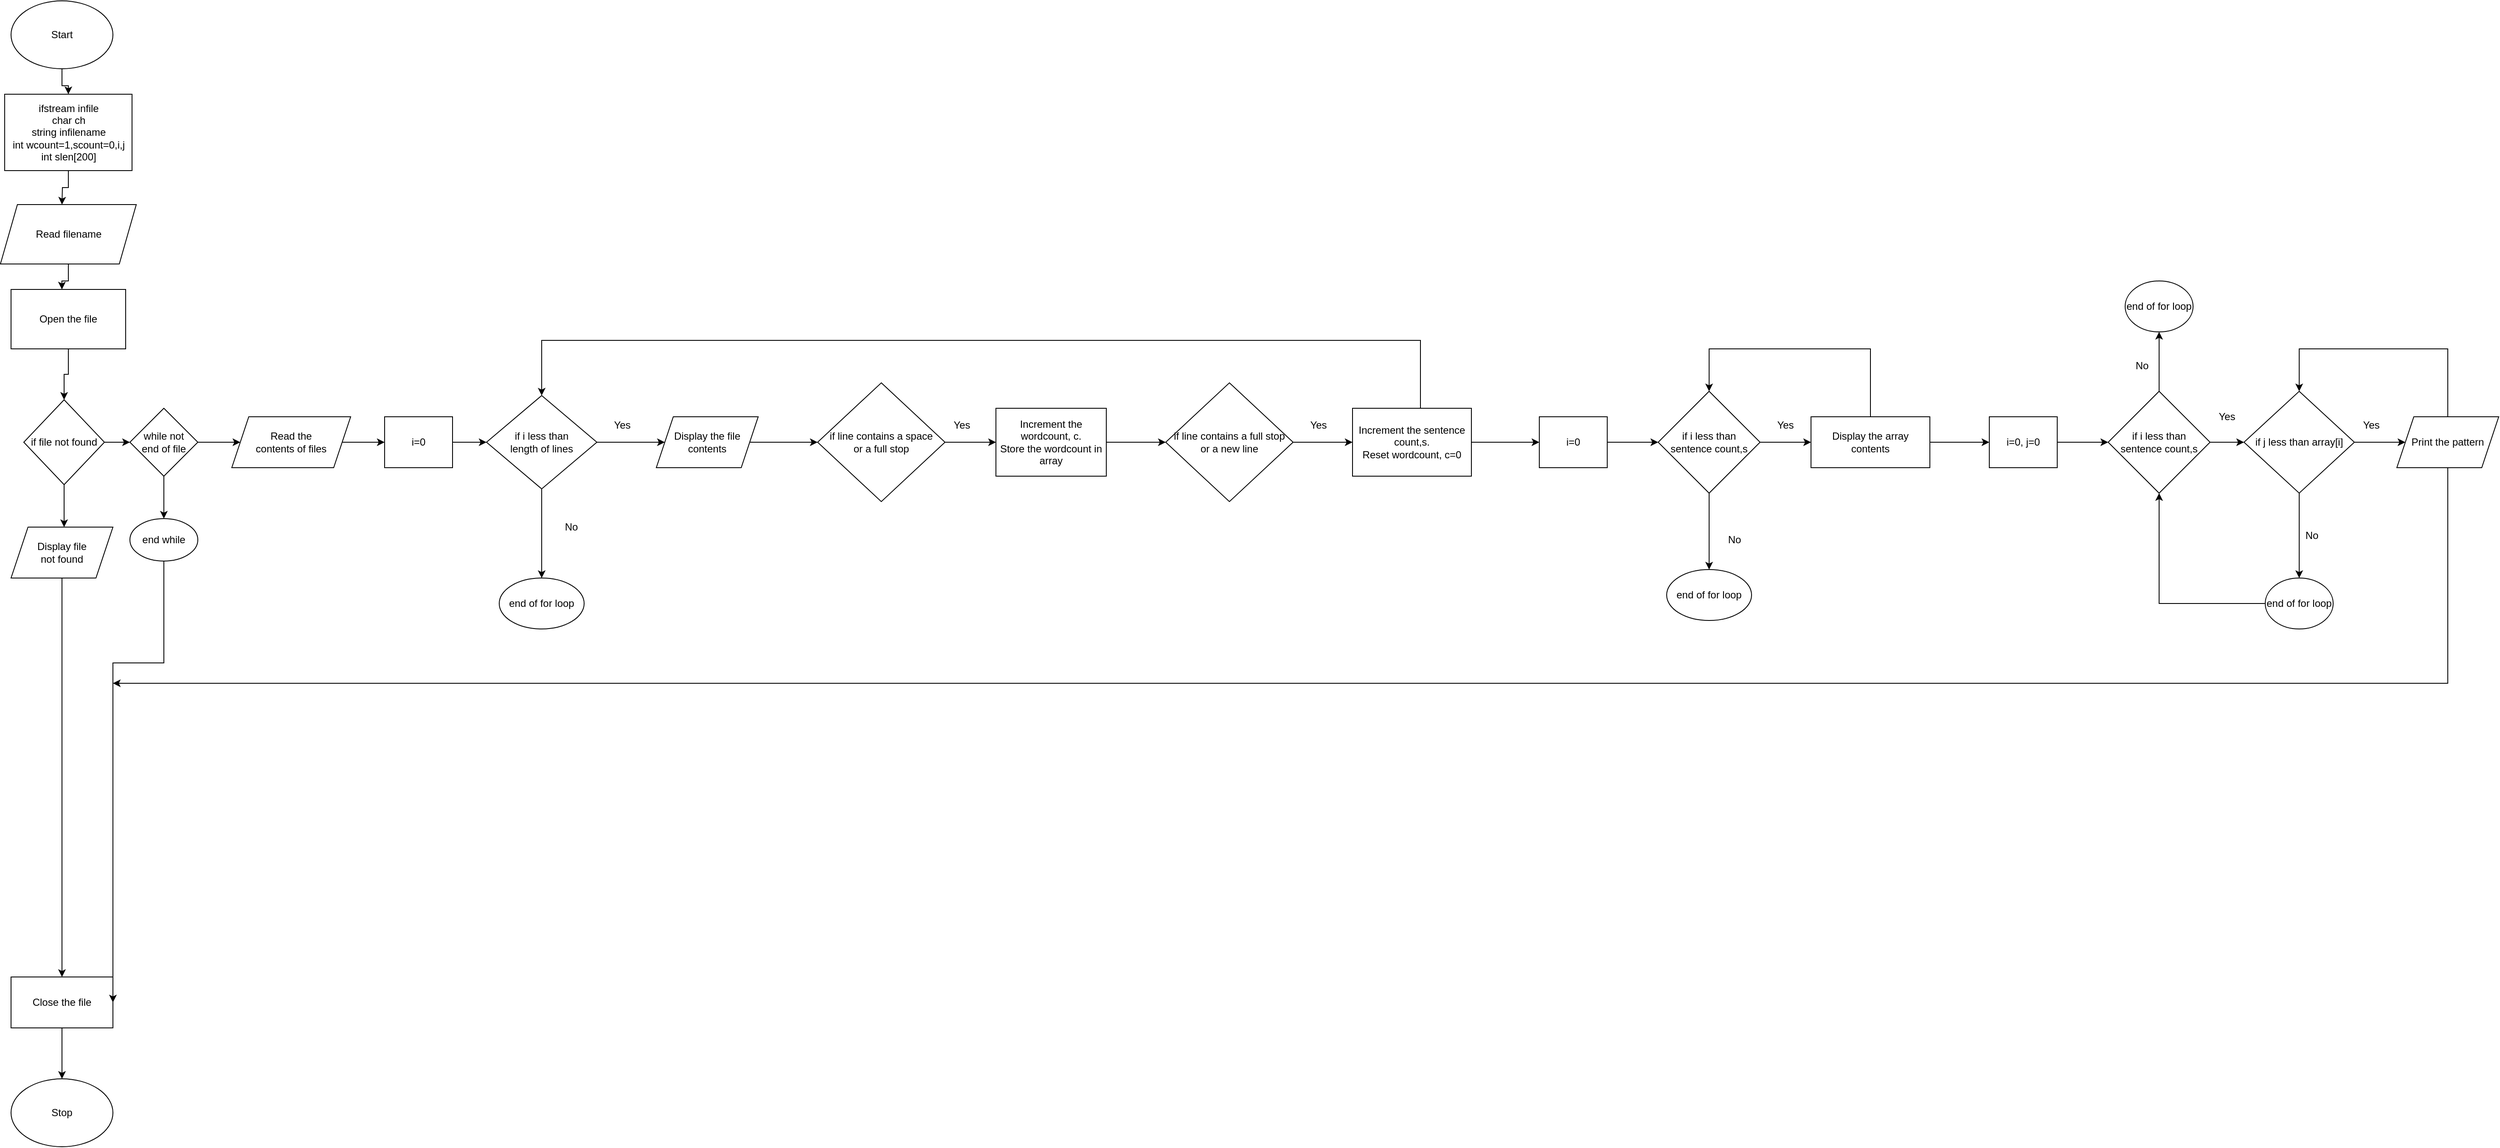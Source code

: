 <mxfile version="15.1.1" type="device"><diagram id="C5RBs43oDa-KdzZeNtuy" name="Page-1"><mxGraphModel dx="1021" dy="567" grid="1" gridSize="10" guides="1" tooltips="1" connect="1" arrows="1" fold="1" page="1" pageScale="1" pageWidth="827" pageHeight="1169" math="0" shadow="0"><root><mxCell id="WIyWlLk6GJQsqaUBKTNV-0"/><mxCell id="WIyWlLk6GJQsqaUBKTNV-1" parent="WIyWlLk6GJQsqaUBKTNV-0"/><mxCell id="c20DfeqCoUpHwyHNjwy--6" style="edgeStyle=orthogonalEdgeStyle;rounded=0;orthogonalLoop=1;jettySize=auto;html=1;entryX=0.5;entryY=0;entryDx=0;entryDy=0;" parent="WIyWlLk6GJQsqaUBKTNV-1" source="c20DfeqCoUpHwyHNjwy--0" target="c20DfeqCoUpHwyHNjwy--2" edge="1"><mxGeometry relative="1" as="geometry"/></mxCell><mxCell id="c20DfeqCoUpHwyHNjwy--0" value="Start" style="ellipse;whiteSpace=wrap;html=1;" parent="WIyWlLk6GJQsqaUBKTNV-1" vertex="1"><mxGeometry x="320" y="10" width="120" height="80" as="geometry"/></mxCell><mxCell id="c20DfeqCoUpHwyHNjwy--1" value="Stop" style="ellipse;whiteSpace=wrap;html=1;" parent="WIyWlLk6GJQsqaUBKTNV-1" vertex="1"><mxGeometry x="320" y="1280" width="120" height="80" as="geometry"/></mxCell><mxCell id="c20DfeqCoUpHwyHNjwy--7" style="edgeStyle=orthogonalEdgeStyle;rounded=0;orthogonalLoop=1;jettySize=auto;html=1;" parent="WIyWlLk6GJQsqaUBKTNV-1" source="c20DfeqCoUpHwyHNjwy--2" edge="1"><mxGeometry relative="1" as="geometry"><mxPoint x="380" y="250" as="targetPoint"/></mxGeometry></mxCell><mxCell id="c20DfeqCoUpHwyHNjwy--2" value="&lt;div&gt;ifstream infile&lt;/div&gt;&lt;div&gt;char ch&lt;/div&gt;&lt;div&gt;string infilename&lt;/div&gt;&lt;div&gt;int wcount=1,scount=0,i,j&lt;/div&gt;&lt;div&gt;int slen[200]&lt;/div&gt;" style="rounded=0;whiteSpace=wrap;html=1;" parent="WIyWlLk6GJQsqaUBKTNV-1" vertex="1"><mxGeometry x="312.5" y="120" width="150" height="90" as="geometry"/></mxCell><mxCell id="c20DfeqCoUpHwyHNjwy--17" style="edgeStyle=orthogonalEdgeStyle;rounded=0;orthogonalLoop=1;jettySize=auto;html=1;entryX=0.444;entryY=0;entryDx=0;entryDy=0;entryPerimeter=0;" parent="WIyWlLk6GJQsqaUBKTNV-1" source="c20DfeqCoUpHwyHNjwy--4" target="c20DfeqCoUpHwyHNjwy--5" edge="1"><mxGeometry relative="1" as="geometry"/></mxCell><mxCell id="c20DfeqCoUpHwyHNjwy--4" value="Read filename" style="shape=parallelogram;perimeter=parallelogramPerimeter;whiteSpace=wrap;html=1;fixedSize=1;" parent="WIyWlLk6GJQsqaUBKTNV-1" vertex="1"><mxGeometry x="307.5" y="250" width="160" height="70" as="geometry"/></mxCell><mxCell id="c20DfeqCoUpHwyHNjwy--18" style="edgeStyle=orthogonalEdgeStyle;rounded=0;orthogonalLoop=1;jettySize=auto;html=1;entryX=0.5;entryY=0;entryDx=0;entryDy=0;" parent="WIyWlLk6GJQsqaUBKTNV-1" source="c20DfeqCoUpHwyHNjwy--5" target="c20DfeqCoUpHwyHNjwy--9" edge="1"><mxGeometry relative="1" as="geometry"/></mxCell><mxCell id="c20DfeqCoUpHwyHNjwy--5" value="Open the file" style="rounded=0;whiteSpace=wrap;html=1;" parent="WIyWlLk6GJQsqaUBKTNV-1" vertex="1"><mxGeometry x="320" y="350" width="135" height="70" as="geometry"/></mxCell><mxCell id="c20DfeqCoUpHwyHNjwy--10" style="edgeStyle=orthogonalEdgeStyle;rounded=0;orthogonalLoop=1;jettySize=auto;html=1;" parent="WIyWlLk6GJQsqaUBKTNV-1" source="c20DfeqCoUpHwyHNjwy--9" edge="1"><mxGeometry relative="1" as="geometry"><mxPoint x="382.5" y="630" as="targetPoint"/></mxGeometry></mxCell><mxCell id="c20DfeqCoUpHwyHNjwy--11" style="edgeStyle=orthogonalEdgeStyle;rounded=0;orthogonalLoop=1;jettySize=auto;html=1;" parent="WIyWlLk6GJQsqaUBKTNV-1" source="c20DfeqCoUpHwyHNjwy--9" edge="1"><mxGeometry relative="1" as="geometry"><mxPoint x="460" y="530" as="targetPoint"/></mxGeometry></mxCell><mxCell id="c20DfeqCoUpHwyHNjwy--9" value="if file not found " style="rhombus;whiteSpace=wrap;html=1;" parent="WIyWlLk6GJQsqaUBKTNV-1" vertex="1"><mxGeometry x="335" y="480" width="95" height="100" as="geometry"/></mxCell><mxCell id="c20DfeqCoUpHwyHNjwy--16" style="edgeStyle=orthogonalEdgeStyle;rounded=0;orthogonalLoop=1;jettySize=auto;html=1;entryX=0.5;entryY=0;entryDx=0;entryDy=0;" parent="WIyWlLk6GJQsqaUBKTNV-1" source="c20DfeqCoUpHwyHNjwy--12" target="c20DfeqCoUpHwyHNjwy--13" edge="1"><mxGeometry relative="1" as="geometry"/></mxCell><mxCell id="c20DfeqCoUpHwyHNjwy--12" value="Display file &lt;br&gt;not found" style="shape=parallelogram;perimeter=parallelogramPerimeter;whiteSpace=wrap;html=1;fixedSize=1;" parent="WIyWlLk6GJQsqaUBKTNV-1" vertex="1"><mxGeometry x="320" y="630" width="120" height="60" as="geometry"/></mxCell><mxCell id="c20DfeqCoUpHwyHNjwy--15" style="edgeStyle=orthogonalEdgeStyle;rounded=0;orthogonalLoop=1;jettySize=auto;html=1;entryX=0.5;entryY=0;entryDx=0;entryDy=0;" parent="WIyWlLk6GJQsqaUBKTNV-1" source="c20DfeqCoUpHwyHNjwy--13" target="c20DfeqCoUpHwyHNjwy--1" edge="1"><mxGeometry relative="1" as="geometry"/></mxCell><mxCell id="c20DfeqCoUpHwyHNjwy--13" value="Close the file" style="rounded=0;whiteSpace=wrap;html=1;" parent="WIyWlLk6GJQsqaUBKTNV-1" vertex="1"><mxGeometry x="320" y="1160" width="120" height="60" as="geometry"/></mxCell><mxCell id="c20DfeqCoUpHwyHNjwy--20" style="edgeStyle=orthogonalEdgeStyle;rounded=0;orthogonalLoop=1;jettySize=auto;html=1;entryX=0;entryY=0.5;entryDx=0;entryDy=0;" parent="WIyWlLk6GJQsqaUBKTNV-1" source="c20DfeqCoUpHwyHNjwy--19" target="c20DfeqCoUpHwyHNjwy--21" edge="1"><mxGeometry relative="1" as="geometry"><mxPoint x="690" y="530" as="targetPoint"/></mxGeometry></mxCell><mxCell id="c20DfeqCoUpHwyHNjwy--19" value="&lt;div&gt;Read the &lt;br&gt;&lt;/div&gt;&lt;div&gt;contents of files&lt;/div&gt;" style="shape=parallelogram;perimeter=parallelogramPerimeter;whiteSpace=wrap;html=1;fixedSize=1;" parent="WIyWlLk6GJQsqaUBKTNV-1" vertex="1"><mxGeometry x="580" y="500" width="140" height="60" as="geometry"/></mxCell><mxCell id="c20DfeqCoUpHwyHNjwy--22" style="edgeStyle=orthogonalEdgeStyle;rounded=0;orthogonalLoop=1;jettySize=auto;html=1;entryX=0;entryY=0.5;entryDx=0;entryDy=0;" parent="WIyWlLk6GJQsqaUBKTNV-1" source="c20DfeqCoUpHwyHNjwy--21" target="c20DfeqCoUpHwyHNjwy--25" edge="1"><mxGeometry relative="1" as="geometry"><mxPoint x="870" y="530" as="targetPoint"/></mxGeometry></mxCell><mxCell id="c20DfeqCoUpHwyHNjwy--21" value="i=0" style="rounded=0;whiteSpace=wrap;html=1;" parent="WIyWlLk6GJQsqaUBKTNV-1" vertex="1"><mxGeometry x="760" y="500" width="80" height="60" as="geometry"/></mxCell><mxCell id="c20DfeqCoUpHwyHNjwy--28" style="edgeStyle=orthogonalEdgeStyle;rounded=0;orthogonalLoop=1;jettySize=auto;html=1;" parent="WIyWlLk6GJQsqaUBKTNV-1" source="c20DfeqCoUpHwyHNjwy--24" edge="1"><mxGeometry relative="1" as="geometry"><mxPoint x="1270" y="530" as="targetPoint"/></mxGeometry></mxCell><mxCell id="c20DfeqCoUpHwyHNjwy--24" value="Display the file contents" style="shape=parallelogram;perimeter=parallelogramPerimeter;whiteSpace=wrap;html=1;fixedSize=1;" parent="WIyWlLk6GJQsqaUBKTNV-1" vertex="1"><mxGeometry x="1080" y="500" width="120" height="60" as="geometry"/></mxCell><mxCell id="c20DfeqCoUpHwyHNjwy--26" style="edgeStyle=orthogonalEdgeStyle;rounded=0;orthogonalLoop=1;jettySize=auto;html=1;entryX=0;entryY=0.5;entryDx=0;entryDy=0;" parent="WIyWlLk6GJQsqaUBKTNV-1" source="c20DfeqCoUpHwyHNjwy--25" target="c20DfeqCoUpHwyHNjwy--24" edge="1"><mxGeometry relative="1" as="geometry"/></mxCell><mxCell id="c20DfeqCoUpHwyHNjwy--27" style="edgeStyle=orthogonalEdgeStyle;rounded=0;orthogonalLoop=1;jettySize=auto;html=1;" parent="WIyWlLk6GJQsqaUBKTNV-1" source="c20DfeqCoUpHwyHNjwy--25" edge="1"><mxGeometry relative="1" as="geometry"><mxPoint x="945" y="690" as="targetPoint"/><Array as="points"><mxPoint x="945" y="690"/></Array></mxGeometry></mxCell><mxCell id="c20DfeqCoUpHwyHNjwy--25" value="&lt;div&gt;if i less than &lt;br&gt;&lt;/div&gt;&lt;div&gt;length of lines&lt;/div&gt;" style="rhombus;whiteSpace=wrap;html=1;" parent="WIyWlLk6GJQsqaUBKTNV-1" vertex="1"><mxGeometry x="880" y="475" width="130" height="110" as="geometry"/></mxCell><mxCell id="c20DfeqCoUpHwyHNjwy--30" style="edgeStyle=orthogonalEdgeStyle;rounded=0;orthogonalLoop=1;jettySize=auto;html=1;" parent="WIyWlLk6GJQsqaUBKTNV-1" source="c20DfeqCoUpHwyHNjwy--29" edge="1"><mxGeometry relative="1" as="geometry"><mxPoint x="1480" y="530" as="targetPoint"/></mxGeometry></mxCell><mxCell id="c20DfeqCoUpHwyHNjwy--29" value="&lt;div&gt;if line contains a space &lt;br&gt;&lt;/div&gt;&lt;div&gt;or a full stop&lt;br&gt;&lt;/div&gt;" style="rhombus;whiteSpace=wrap;html=1;" parent="WIyWlLk6GJQsqaUBKTNV-1" vertex="1"><mxGeometry x="1270" y="460" width="150" height="140" as="geometry"/></mxCell><mxCell id="c20DfeqCoUpHwyHNjwy--32" style="edgeStyle=orthogonalEdgeStyle;rounded=0;orthogonalLoop=1;jettySize=auto;html=1;" parent="WIyWlLk6GJQsqaUBKTNV-1" source="c20DfeqCoUpHwyHNjwy--31" edge="1"><mxGeometry relative="1" as="geometry"><mxPoint x="1680" y="530" as="targetPoint"/></mxGeometry></mxCell><mxCell id="c20DfeqCoUpHwyHNjwy--31" value="&lt;div&gt;Increment the wordcount, c.&lt;/div&gt;&lt;div&gt;Store the wordcount in array&lt;br&gt;&lt;/div&gt;" style="rounded=0;whiteSpace=wrap;html=1;" parent="WIyWlLk6GJQsqaUBKTNV-1" vertex="1"><mxGeometry x="1480" y="490" width="130" height="80" as="geometry"/></mxCell><mxCell id="c20DfeqCoUpHwyHNjwy--34" style="edgeStyle=orthogonalEdgeStyle;rounded=0;orthogonalLoop=1;jettySize=auto;html=1;" parent="WIyWlLk6GJQsqaUBKTNV-1" source="c20DfeqCoUpHwyHNjwy--33" edge="1"><mxGeometry relative="1" as="geometry"><mxPoint x="1900" y="530" as="targetPoint"/></mxGeometry></mxCell><mxCell id="c20DfeqCoUpHwyHNjwy--33" value="&lt;div&gt;if line contains a full stop &lt;br&gt;&lt;/div&gt;&lt;div&gt;or a new line&lt;br&gt;&lt;/div&gt;" style="rhombus;whiteSpace=wrap;html=1;" parent="WIyWlLk6GJQsqaUBKTNV-1" vertex="1"><mxGeometry x="1680" y="460" width="150" height="140" as="geometry"/></mxCell><mxCell id="c20DfeqCoUpHwyHNjwy--36" style="edgeStyle=orthogonalEdgeStyle;rounded=0;orthogonalLoop=1;jettySize=auto;html=1;" parent="WIyWlLk6GJQsqaUBKTNV-1" source="c20DfeqCoUpHwyHNjwy--35" edge="1"><mxGeometry relative="1" as="geometry"><mxPoint x="2120" y="530" as="targetPoint"/></mxGeometry></mxCell><mxCell id="c20DfeqCoUpHwyHNjwy--87" style="edgeStyle=orthogonalEdgeStyle;rounded=0;orthogonalLoop=1;jettySize=auto;html=1;entryX=0.5;entryY=0;entryDx=0;entryDy=0;" parent="WIyWlLk6GJQsqaUBKTNV-1" source="c20DfeqCoUpHwyHNjwy--35" target="c20DfeqCoUpHwyHNjwy--25" edge="1"><mxGeometry relative="1" as="geometry"><Array as="points"><mxPoint x="1980" y="410"/><mxPoint x="945" y="410"/></Array></mxGeometry></mxCell><mxCell id="c20DfeqCoUpHwyHNjwy--35" value="&lt;div&gt;Increment the sentence count,s.&lt;/div&gt;&lt;div&gt;Reset wordcount, c=0&lt;br&gt;&lt;/div&gt;" style="rounded=0;whiteSpace=wrap;html=1;" parent="WIyWlLk6GJQsqaUBKTNV-1" vertex="1"><mxGeometry x="1900" y="490" width="140" height="80" as="geometry"/></mxCell><mxCell id="c20DfeqCoUpHwyHNjwy--38" style="edgeStyle=orthogonalEdgeStyle;rounded=0;orthogonalLoop=1;jettySize=auto;html=1;" parent="WIyWlLk6GJQsqaUBKTNV-1" source="c20DfeqCoUpHwyHNjwy--37" edge="1"><mxGeometry relative="1" as="geometry"><mxPoint x="2260" y="530" as="targetPoint"/></mxGeometry></mxCell><mxCell id="c20DfeqCoUpHwyHNjwy--37" value="&lt;div&gt;i=0&lt;/div&gt;" style="rounded=0;whiteSpace=wrap;html=1;" parent="WIyWlLk6GJQsqaUBKTNV-1" vertex="1"><mxGeometry x="2120" y="500" width="80" height="60" as="geometry"/></mxCell><mxCell id="c20DfeqCoUpHwyHNjwy--41" style="edgeStyle=orthogonalEdgeStyle;rounded=0;orthogonalLoop=1;jettySize=auto;html=1;" parent="WIyWlLk6GJQsqaUBKTNV-1" source="c20DfeqCoUpHwyHNjwy--39" edge="1"><mxGeometry relative="1" as="geometry"><mxPoint x="2440" y="530" as="targetPoint"/></mxGeometry></mxCell><mxCell id="c20DfeqCoUpHwyHNjwy--81" style="edgeStyle=orthogonalEdgeStyle;rounded=0;orthogonalLoop=1;jettySize=auto;html=1;entryX=0.5;entryY=0;entryDx=0;entryDy=0;" parent="WIyWlLk6GJQsqaUBKTNV-1" source="c20DfeqCoUpHwyHNjwy--39" target="c20DfeqCoUpHwyHNjwy--80" edge="1"><mxGeometry relative="1" as="geometry"/></mxCell><mxCell id="c20DfeqCoUpHwyHNjwy--39" value="&lt;div&gt;if i less than &lt;br&gt;&lt;/div&gt;&lt;div&gt;sentence count,s&lt;/div&gt;" style="rhombus;whiteSpace=wrap;html=1;" parent="WIyWlLk6GJQsqaUBKTNV-1" vertex="1"><mxGeometry x="2260" y="470" width="120" height="120" as="geometry"/></mxCell><mxCell id="c20DfeqCoUpHwyHNjwy--42" style="edgeStyle=orthogonalEdgeStyle;rounded=0;orthogonalLoop=1;jettySize=auto;html=1;" parent="WIyWlLk6GJQsqaUBKTNV-1" source="c20DfeqCoUpHwyHNjwy--40" edge="1"><mxGeometry relative="1" as="geometry"><mxPoint x="2650" y="530" as="targetPoint"/></mxGeometry></mxCell><mxCell id="c20DfeqCoUpHwyHNjwy--88" style="edgeStyle=orthogonalEdgeStyle;rounded=0;orthogonalLoop=1;jettySize=auto;html=1;entryX=0.5;entryY=0;entryDx=0;entryDy=0;" parent="WIyWlLk6GJQsqaUBKTNV-1" source="c20DfeqCoUpHwyHNjwy--40" target="c20DfeqCoUpHwyHNjwy--39" edge="1"><mxGeometry relative="1" as="geometry"><Array as="points"><mxPoint x="2510" y="420"/><mxPoint x="2320" y="420"/></Array></mxGeometry></mxCell><mxCell id="c20DfeqCoUpHwyHNjwy--40" value="Display the array contents" style="rounded=0;whiteSpace=wrap;html=1;" parent="WIyWlLk6GJQsqaUBKTNV-1" vertex="1"><mxGeometry x="2440" y="500" width="140" height="60" as="geometry"/></mxCell><mxCell id="c20DfeqCoUpHwyHNjwy--56" style="edgeStyle=orthogonalEdgeStyle;rounded=0;orthogonalLoop=1;jettySize=auto;html=1;entryX=0;entryY=0.5;entryDx=0;entryDy=0;" parent="WIyWlLk6GJQsqaUBKTNV-1" source="c20DfeqCoUpHwyHNjwy--43" target="c20DfeqCoUpHwyHNjwy--55" edge="1"><mxGeometry relative="1" as="geometry"/></mxCell><mxCell id="c20DfeqCoUpHwyHNjwy--43" value="i=0, j=0" style="rounded=0;whiteSpace=wrap;html=1;" parent="WIyWlLk6GJQsqaUBKTNV-1" vertex="1"><mxGeometry x="2650" y="500" width="80" height="60" as="geometry"/></mxCell><mxCell id="c20DfeqCoUpHwyHNjwy--45" style="edgeStyle=orthogonalEdgeStyle;rounded=0;orthogonalLoop=1;jettySize=auto;html=1;entryX=0;entryY=0.5;entryDx=0;entryDy=0;" parent="WIyWlLk6GJQsqaUBKTNV-1" source="c20DfeqCoUpHwyHNjwy--44" target="c20DfeqCoUpHwyHNjwy--19" edge="1"><mxGeometry relative="1" as="geometry"/></mxCell><mxCell id="c20DfeqCoUpHwyHNjwy--46" style="edgeStyle=orthogonalEdgeStyle;rounded=0;orthogonalLoop=1;jettySize=auto;html=1;" parent="WIyWlLk6GJQsqaUBKTNV-1" source="c20DfeqCoUpHwyHNjwy--44" edge="1"><mxGeometry relative="1" as="geometry"><mxPoint x="500" y="620" as="targetPoint"/></mxGeometry></mxCell><mxCell id="c20DfeqCoUpHwyHNjwy--44" value="&lt;div&gt;while not &lt;br&gt;&lt;/div&gt;&lt;div&gt;end of file&lt;/div&gt;" style="rhombus;whiteSpace=wrap;html=1;" parent="WIyWlLk6GJQsqaUBKTNV-1" vertex="1"><mxGeometry x="460" y="490" width="80" height="80" as="geometry"/></mxCell><mxCell id="c20DfeqCoUpHwyHNjwy--49" style="edgeStyle=orthogonalEdgeStyle;rounded=0;orthogonalLoop=1;jettySize=auto;html=1;entryX=1;entryY=0.5;entryDx=0;entryDy=0;" parent="WIyWlLk6GJQsqaUBKTNV-1" source="c20DfeqCoUpHwyHNjwy--47" target="c20DfeqCoUpHwyHNjwy--13" edge="1"><mxGeometry relative="1" as="geometry"><mxPoint x="460" y="805" as="targetPoint"/><Array as="points"><mxPoint x="500" y="790"/></Array></mxGeometry></mxCell><mxCell id="c20DfeqCoUpHwyHNjwy--47" value="end while" style="ellipse;whiteSpace=wrap;html=1;" parent="WIyWlLk6GJQsqaUBKTNV-1" vertex="1"><mxGeometry x="460" y="620" width="80" height="50" as="geometry"/></mxCell><mxCell id="c20DfeqCoUpHwyHNjwy--61" style="edgeStyle=orthogonalEdgeStyle;rounded=0;orthogonalLoop=1;jettySize=auto;html=1;entryX=0;entryY=0.5;entryDx=0;entryDy=0;" parent="WIyWlLk6GJQsqaUBKTNV-1" source="c20DfeqCoUpHwyHNjwy--53" target="c20DfeqCoUpHwyHNjwy--60" edge="1"><mxGeometry relative="1" as="geometry"/></mxCell><mxCell id="c20DfeqCoUpHwyHNjwy--91" style="edgeStyle=orthogonalEdgeStyle;rounded=0;orthogonalLoop=1;jettySize=auto;html=1;entryX=0.5;entryY=0;entryDx=0;entryDy=0;" parent="WIyWlLk6GJQsqaUBKTNV-1" source="c20DfeqCoUpHwyHNjwy--53" target="c20DfeqCoUpHwyHNjwy--90" edge="1"><mxGeometry relative="1" as="geometry"/></mxCell><mxCell id="c20DfeqCoUpHwyHNjwy--53" value="if j less than array[i]" style="rhombus;whiteSpace=wrap;html=1;" parent="WIyWlLk6GJQsqaUBKTNV-1" vertex="1"><mxGeometry x="2950" y="470" width="130" height="120" as="geometry"/></mxCell><mxCell id="c20DfeqCoUpHwyHNjwy--57" style="edgeStyle=orthogonalEdgeStyle;rounded=0;orthogonalLoop=1;jettySize=auto;html=1;entryX=0;entryY=0.5;entryDx=0;entryDy=0;" parent="WIyWlLk6GJQsqaUBKTNV-1" source="c20DfeqCoUpHwyHNjwy--55" target="c20DfeqCoUpHwyHNjwy--53" edge="1"><mxGeometry relative="1" as="geometry"/></mxCell><mxCell id="c20DfeqCoUpHwyHNjwy--93" style="edgeStyle=orthogonalEdgeStyle;rounded=0;orthogonalLoop=1;jettySize=auto;html=1;entryX=0.5;entryY=1;entryDx=0;entryDy=0;" parent="WIyWlLk6GJQsqaUBKTNV-1" source="c20DfeqCoUpHwyHNjwy--55" target="c20DfeqCoUpHwyHNjwy--58" edge="1"><mxGeometry relative="1" as="geometry"/></mxCell><mxCell id="c20DfeqCoUpHwyHNjwy--55" value="&lt;div&gt;if i less than &lt;br&gt;&lt;/div&gt;&lt;div&gt;sentence count,s&lt;/div&gt;" style="rhombus;whiteSpace=wrap;html=1;" parent="WIyWlLk6GJQsqaUBKTNV-1" vertex="1"><mxGeometry x="2790" y="470" width="120" height="120" as="geometry"/></mxCell><mxCell id="c20DfeqCoUpHwyHNjwy--58" value="end of for loop" style="ellipse;whiteSpace=wrap;html=1;" parent="WIyWlLk6GJQsqaUBKTNV-1" vertex="1"><mxGeometry x="2810" y="340" width="80" height="60" as="geometry"/></mxCell><mxCell id="c20DfeqCoUpHwyHNjwy--66" style="edgeStyle=orthogonalEdgeStyle;rounded=0;orthogonalLoop=1;jettySize=auto;html=1;" parent="WIyWlLk6GJQsqaUBKTNV-1" source="c20DfeqCoUpHwyHNjwy--60" edge="1"><mxGeometry relative="1" as="geometry"><mxPoint x="440" y="814" as="targetPoint"/><Array as="points"><mxPoint x="3190" y="814"/></Array></mxGeometry></mxCell><mxCell id="c20DfeqCoUpHwyHNjwy--89" style="edgeStyle=orthogonalEdgeStyle;rounded=0;orthogonalLoop=1;jettySize=auto;html=1;entryX=0.5;entryY=0;entryDx=0;entryDy=0;" parent="WIyWlLk6GJQsqaUBKTNV-1" source="c20DfeqCoUpHwyHNjwy--60" target="c20DfeqCoUpHwyHNjwy--53" edge="1"><mxGeometry relative="1" as="geometry"><Array as="points"><mxPoint x="3190" y="420"/><mxPoint x="3015" y="420"/></Array></mxGeometry></mxCell><mxCell id="c20DfeqCoUpHwyHNjwy--60" value="Print the pattern" style="shape=parallelogram;perimeter=parallelogramPerimeter;whiteSpace=wrap;html=1;fixedSize=1;" parent="WIyWlLk6GJQsqaUBKTNV-1" vertex="1"><mxGeometry x="3130" y="500" width="120" height="60" as="geometry"/></mxCell><mxCell id="c20DfeqCoUpHwyHNjwy--63" value="No" style="text;html=1;strokeColor=none;fillColor=none;align=center;verticalAlign=middle;whiteSpace=wrap;rounded=0;" parent="WIyWlLk6GJQsqaUBKTNV-1" vertex="1"><mxGeometry x="2810" y="430" width="40" height="20" as="geometry"/></mxCell><mxCell id="c20DfeqCoUpHwyHNjwy--64" value="No" style="text;html=1;strokeColor=none;fillColor=none;align=center;verticalAlign=middle;whiteSpace=wrap;rounded=0;" parent="WIyWlLk6GJQsqaUBKTNV-1" vertex="1"><mxGeometry x="3010" y="630" width="40" height="20" as="geometry"/></mxCell><mxCell id="c20DfeqCoUpHwyHNjwy--67" value="end of for loop" style="ellipse;whiteSpace=wrap;html=1;" parent="WIyWlLk6GJQsqaUBKTNV-1" vertex="1"><mxGeometry x="895" y="690" width="100" height="60" as="geometry"/></mxCell><mxCell id="c20DfeqCoUpHwyHNjwy--71" value="No" style="text;html=1;strokeColor=none;fillColor=none;align=center;verticalAlign=middle;whiteSpace=wrap;rounded=0;" parent="WIyWlLk6GJQsqaUBKTNV-1" vertex="1"><mxGeometry x="960" y="620" width="40" height="20" as="geometry"/></mxCell><mxCell id="c20DfeqCoUpHwyHNjwy--72" value="Yes" style="text;html=1;strokeColor=none;fillColor=none;align=center;verticalAlign=middle;whiteSpace=wrap;rounded=0;" parent="WIyWlLk6GJQsqaUBKTNV-1" vertex="1"><mxGeometry x="1020" y="500" width="40" height="20" as="geometry"/></mxCell><mxCell id="c20DfeqCoUpHwyHNjwy--74" value="Yes" style="text;html=1;strokeColor=none;fillColor=none;align=center;verticalAlign=middle;whiteSpace=wrap;rounded=0;" parent="WIyWlLk6GJQsqaUBKTNV-1" vertex="1"><mxGeometry x="1420" y="500" width="40" height="20" as="geometry"/></mxCell><mxCell id="c20DfeqCoUpHwyHNjwy--75" value="Yes" style="text;html=1;strokeColor=none;fillColor=none;align=center;verticalAlign=middle;whiteSpace=wrap;rounded=0;" parent="WIyWlLk6GJQsqaUBKTNV-1" vertex="1"><mxGeometry x="1840" y="500" width="40" height="20" as="geometry"/></mxCell><mxCell id="c20DfeqCoUpHwyHNjwy--80" value="end of for loop" style="ellipse;whiteSpace=wrap;html=1;" parent="WIyWlLk6GJQsqaUBKTNV-1" vertex="1"><mxGeometry x="2270" y="680" width="100" height="60" as="geometry"/></mxCell><mxCell id="c20DfeqCoUpHwyHNjwy--82" value="No" style="text;html=1;strokeColor=none;fillColor=none;align=center;verticalAlign=middle;whiteSpace=wrap;rounded=0;" parent="WIyWlLk6GJQsqaUBKTNV-1" vertex="1"><mxGeometry x="2330" y="635" width="40" height="20" as="geometry"/></mxCell><mxCell id="c20DfeqCoUpHwyHNjwy--83" value="Yes" style="text;html=1;strokeColor=none;fillColor=none;align=center;verticalAlign=middle;whiteSpace=wrap;rounded=0;" parent="WIyWlLk6GJQsqaUBKTNV-1" vertex="1"><mxGeometry x="2390" y="500" width="40" height="20" as="geometry"/></mxCell><mxCell id="c20DfeqCoUpHwyHNjwy--84" value="Yes" style="text;html=1;strokeColor=none;fillColor=none;align=center;verticalAlign=middle;whiteSpace=wrap;rounded=0;" parent="WIyWlLk6GJQsqaUBKTNV-1" vertex="1"><mxGeometry x="2910" y="490" width="40" height="20" as="geometry"/></mxCell><mxCell id="c20DfeqCoUpHwyHNjwy--85" value="Yes" style="text;html=1;strokeColor=none;fillColor=none;align=center;verticalAlign=middle;whiteSpace=wrap;rounded=0;" parent="WIyWlLk6GJQsqaUBKTNV-1" vertex="1"><mxGeometry x="3080" y="500" width="40" height="20" as="geometry"/></mxCell><mxCell id="c20DfeqCoUpHwyHNjwy--94" style="edgeStyle=orthogonalEdgeStyle;rounded=0;orthogonalLoop=1;jettySize=auto;html=1;entryX=0.5;entryY=1;entryDx=0;entryDy=0;" parent="WIyWlLk6GJQsqaUBKTNV-1" source="c20DfeqCoUpHwyHNjwy--90" target="c20DfeqCoUpHwyHNjwy--55" edge="1"><mxGeometry relative="1" as="geometry"/></mxCell><mxCell id="c20DfeqCoUpHwyHNjwy--90" value="end of for loop" style="ellipse;whiteSpace=wrap;html=1;" parent="WIyWlLk6GJQsqaUBKTNV-1" vertex="1"><mxGeometry x="2975" y="690" width="80" height="60" as="geometry"/></mxCell></root></mxGraphModel></diagram></mxfile>